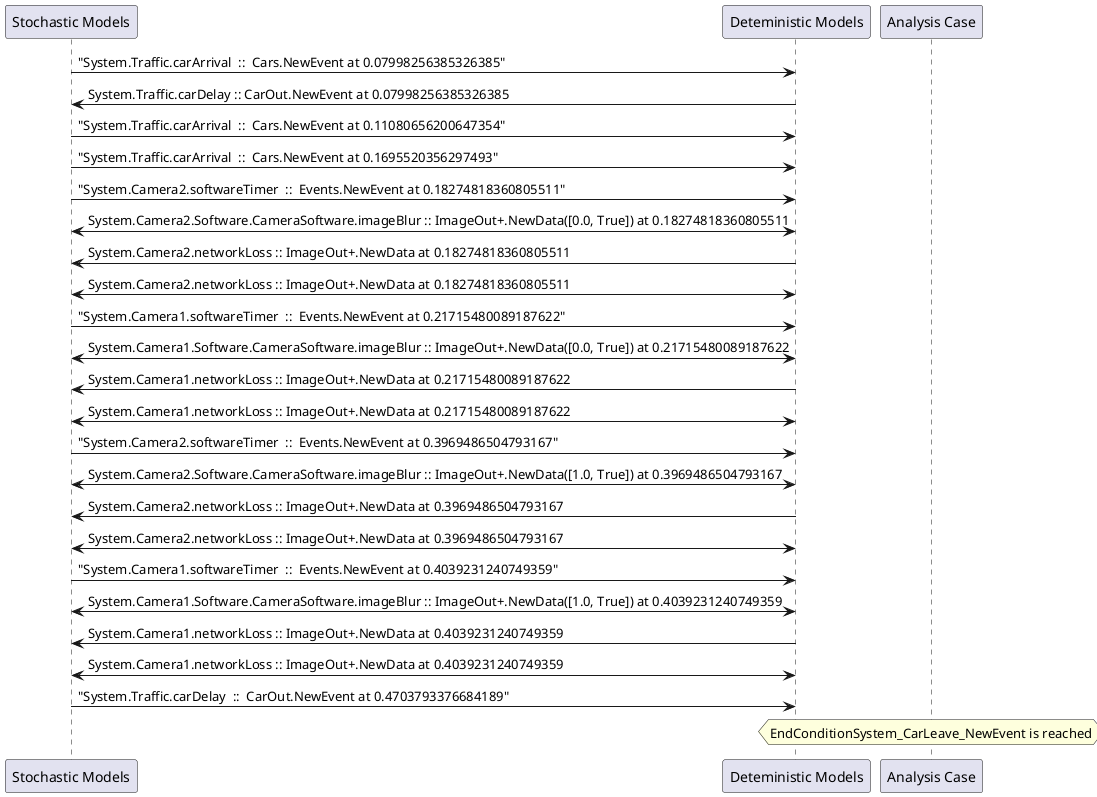 
	@startuml
	participant "Stochastic Models" as stochmodel
	participant "Deteministic Models" as detmodel
	participant "Analysis Case" as analysis
	{24669_stop} stochmodel -> detmodel : "System.Traffic.carArrival  ::  Cars.NewEvent at 0.07998256385326385"
{24678_start} detmodel -> stochmodel : System.Traffic.carDelay :: CarOut.NewEvent at 0.07998256385326385
{24670_stop} stochmodel -> detmodel : "System.Traffic.carArrival  ::  Cars.NewEvent at 0.11080656200647354"
{24671_stop} stochmodel -> detmodel : "System.Traffic.carArrival  ::  Cars.NewEvent at 0.1695520356297493"
{24653_stop} stochmodel -> detmodel : "System.Camera2.softwareTimer  ::  Events.NewEvent at 0.18274818360805511"
detmodel <-> stochmodel : System.Camera2.Software.CameraSoftware.imageBlur :: ImageOut+.NewData([0.0, True]) at 0.18274818360805511
detmodel -> stochmodel : System.Camera2.networkLoss :: ImageOut+.NewData at 0.18274818360805511
detmodel <-> stochmodel : System.Camera2.networkLoss :: ImageOut+.NewData at 0.18274818360805511
{24638_stop} stochmodel -> detmodel : "System.Camera1.softwareTimer  ::  Events.NewEvent at 0.21715480089187622"
detmodel <-> stochmodel : System.Camera1.Software.CameraSoftware.imageBlur :: ImageOut+.NewData([0.0, True]) at 0.21715480089187622
detmodel -> stochmodel : System.Camera1.networkLoss :: ImageOut+.NewData at 0.21715480089187622
detmodel <-> stochmodel : System.Camera1.networkLoss :: ImageOut+.NewData at 0.21715480089187622
{24654_stop} stochmodel -> detmodel : "System.Camera2.softwareTimer  ::  Events.NewEvent at 0.3969486504793167"
detmodel <-> stochmodel : System.Camera2.Software.CameraSoftware.imageBlur :: ImageOut+.NewData([1.0, True]) at 0.3969486504793167
detmodel -> stochmodel : System.Camera2.networkLoss :: ImageOut+.NewData at 0.3969486504793167
detmodel <-> stochmodel : System.Camera2.networkLoss :: ImageOut+.NewData at 0.3969486504793167
{24639_stop} stochmodel -> detmodel : "System.Camera1.softwareTimer  ::  Events.NewEvent at 0.4039231240749359"
detmodel <-> stochmodel : System.Camera1.Software.CameraSoftware.imageBlur :: ImageOut+.NewData([1.0, True]) at 0.4039231240749359
detmodel -> stochmodel : System.Camera1.networkLoss :: ImageOut+.NewData at 0.4039231240749359
detmodel <-> stochmodel : System.Camera1.networkLoss :: ImageOut+.NewData at 0.4039231240749359
{24678_stop} stochmodel -> detmodel : "System.Traffic.carDelay  ::  CarOut.NewEvent at 0.4703793376684189"
{24678_start} <-> {24678_stop} : delay
hnote over analysis 
EndConditionSystem_CarLeave_NewEvent is reached
endnote
@enduml